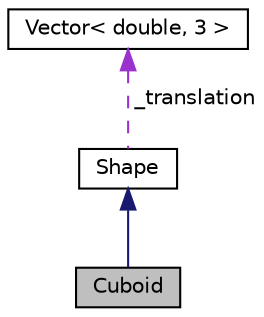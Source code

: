 digraph "Cuboid"
{
  edge [fontname="Helvetica",fontsize="10",labelfontname="Helvetica",labelfontsize="10"];
  node [fontname="Helvetica",fontsize="10",shape=record];
  Node2 [label="Cuboid",height=0.2,width=0.4,color="black", fillcolor="grey75", style="filled", fontcolor="black"];
  Node3 -> Node2 [dir="back",color="midnightblue",fontsize="10",style="solid"];
  Node3 [label="Shape",height=0.2,width=0.4,color="black", fillcolor="white", style="filled",URL="$class_shape.html",tooltip="Modeluje pojęcie bryły jako zbiór punktów w przestrzeni. "];
  Node4 -> Node3 [dir="back",color="darkorchid3",fontsize="10",style="dashed",label=" _translation" ];
  Node4 [label="Vector\< double, 3 \>",height=0.2,width=0.4,color="black", fillcolor="white", style="filled",URL="$class_vector.html"];
}
